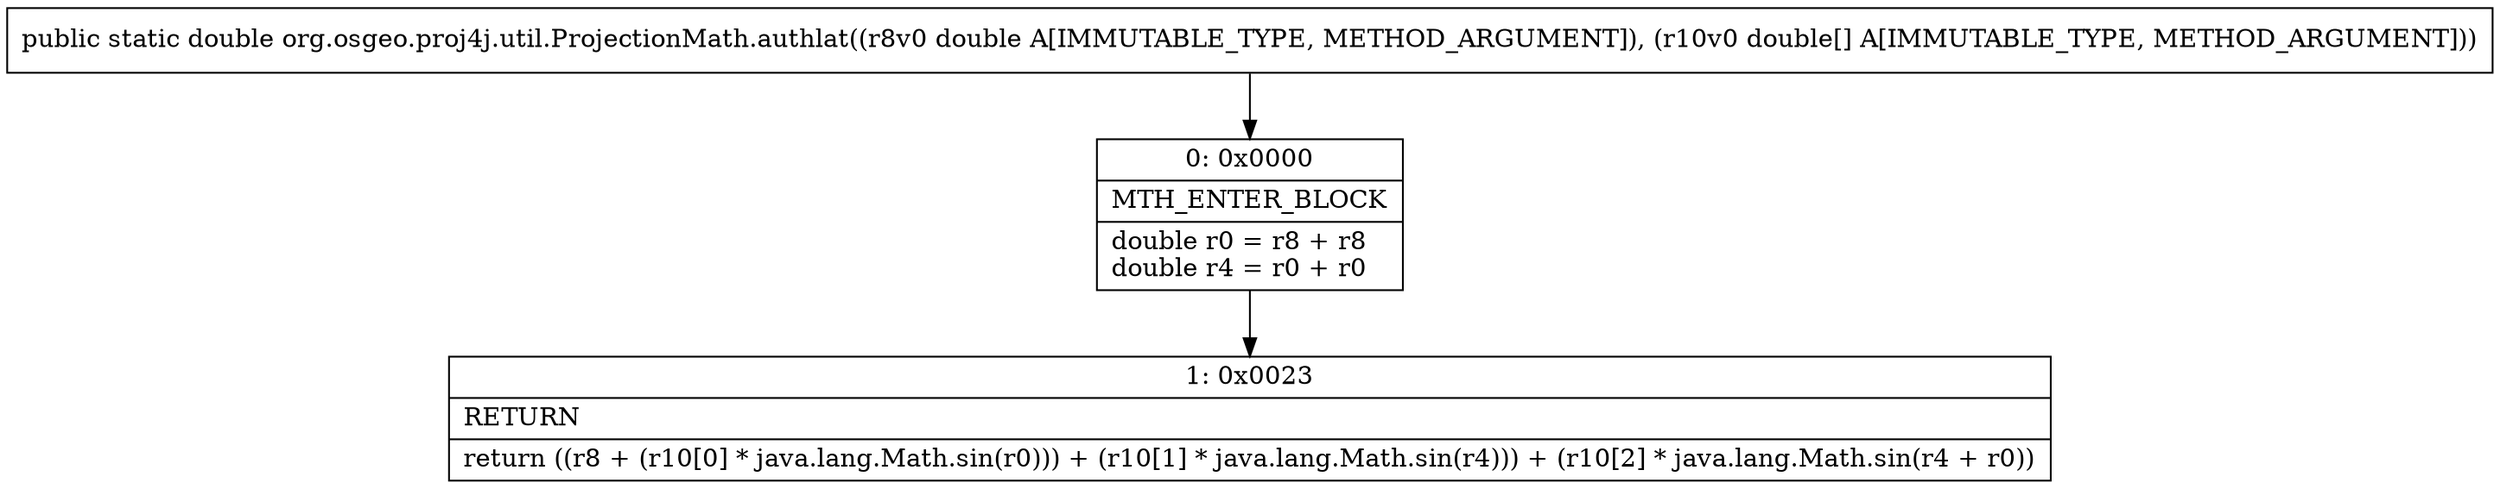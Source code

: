 digraph "CFG fororg.osgeo.proj4j.util.ProjectionMath.authlat(D[D)D" {
Node_0 [shape=record,label="{0\:\ 0x0000|MTH_ENTER_BLOCK\l|double r0 = r8 + r8\ldouble r4 = r0 + r0\l}"];
Node_1 [shape=record,label="{1\:\ 0x0023|RETURN\l|return ((r8 + (r10[0] * java.lang.Math.sin(r0))) + (r10[1] * java.lang.Math.sin(r4))) + (r10[2] * java.lang.Math.sin(r4 + r0))\l}"];
MethodNode[shape=record,label="{public static double org.osgeo.proj4j.util.ProjectionMath.authlat((r8v0 double A[IMMUTABLE_TYPE, METHOD_ARGUMENT]), (r10v0 double[] A[IMMUTABLE_TYPE, METHOD_ARGUMENT])) }"];
MethodNode -> Node_0;
Node_0 -> Node_1;
}

